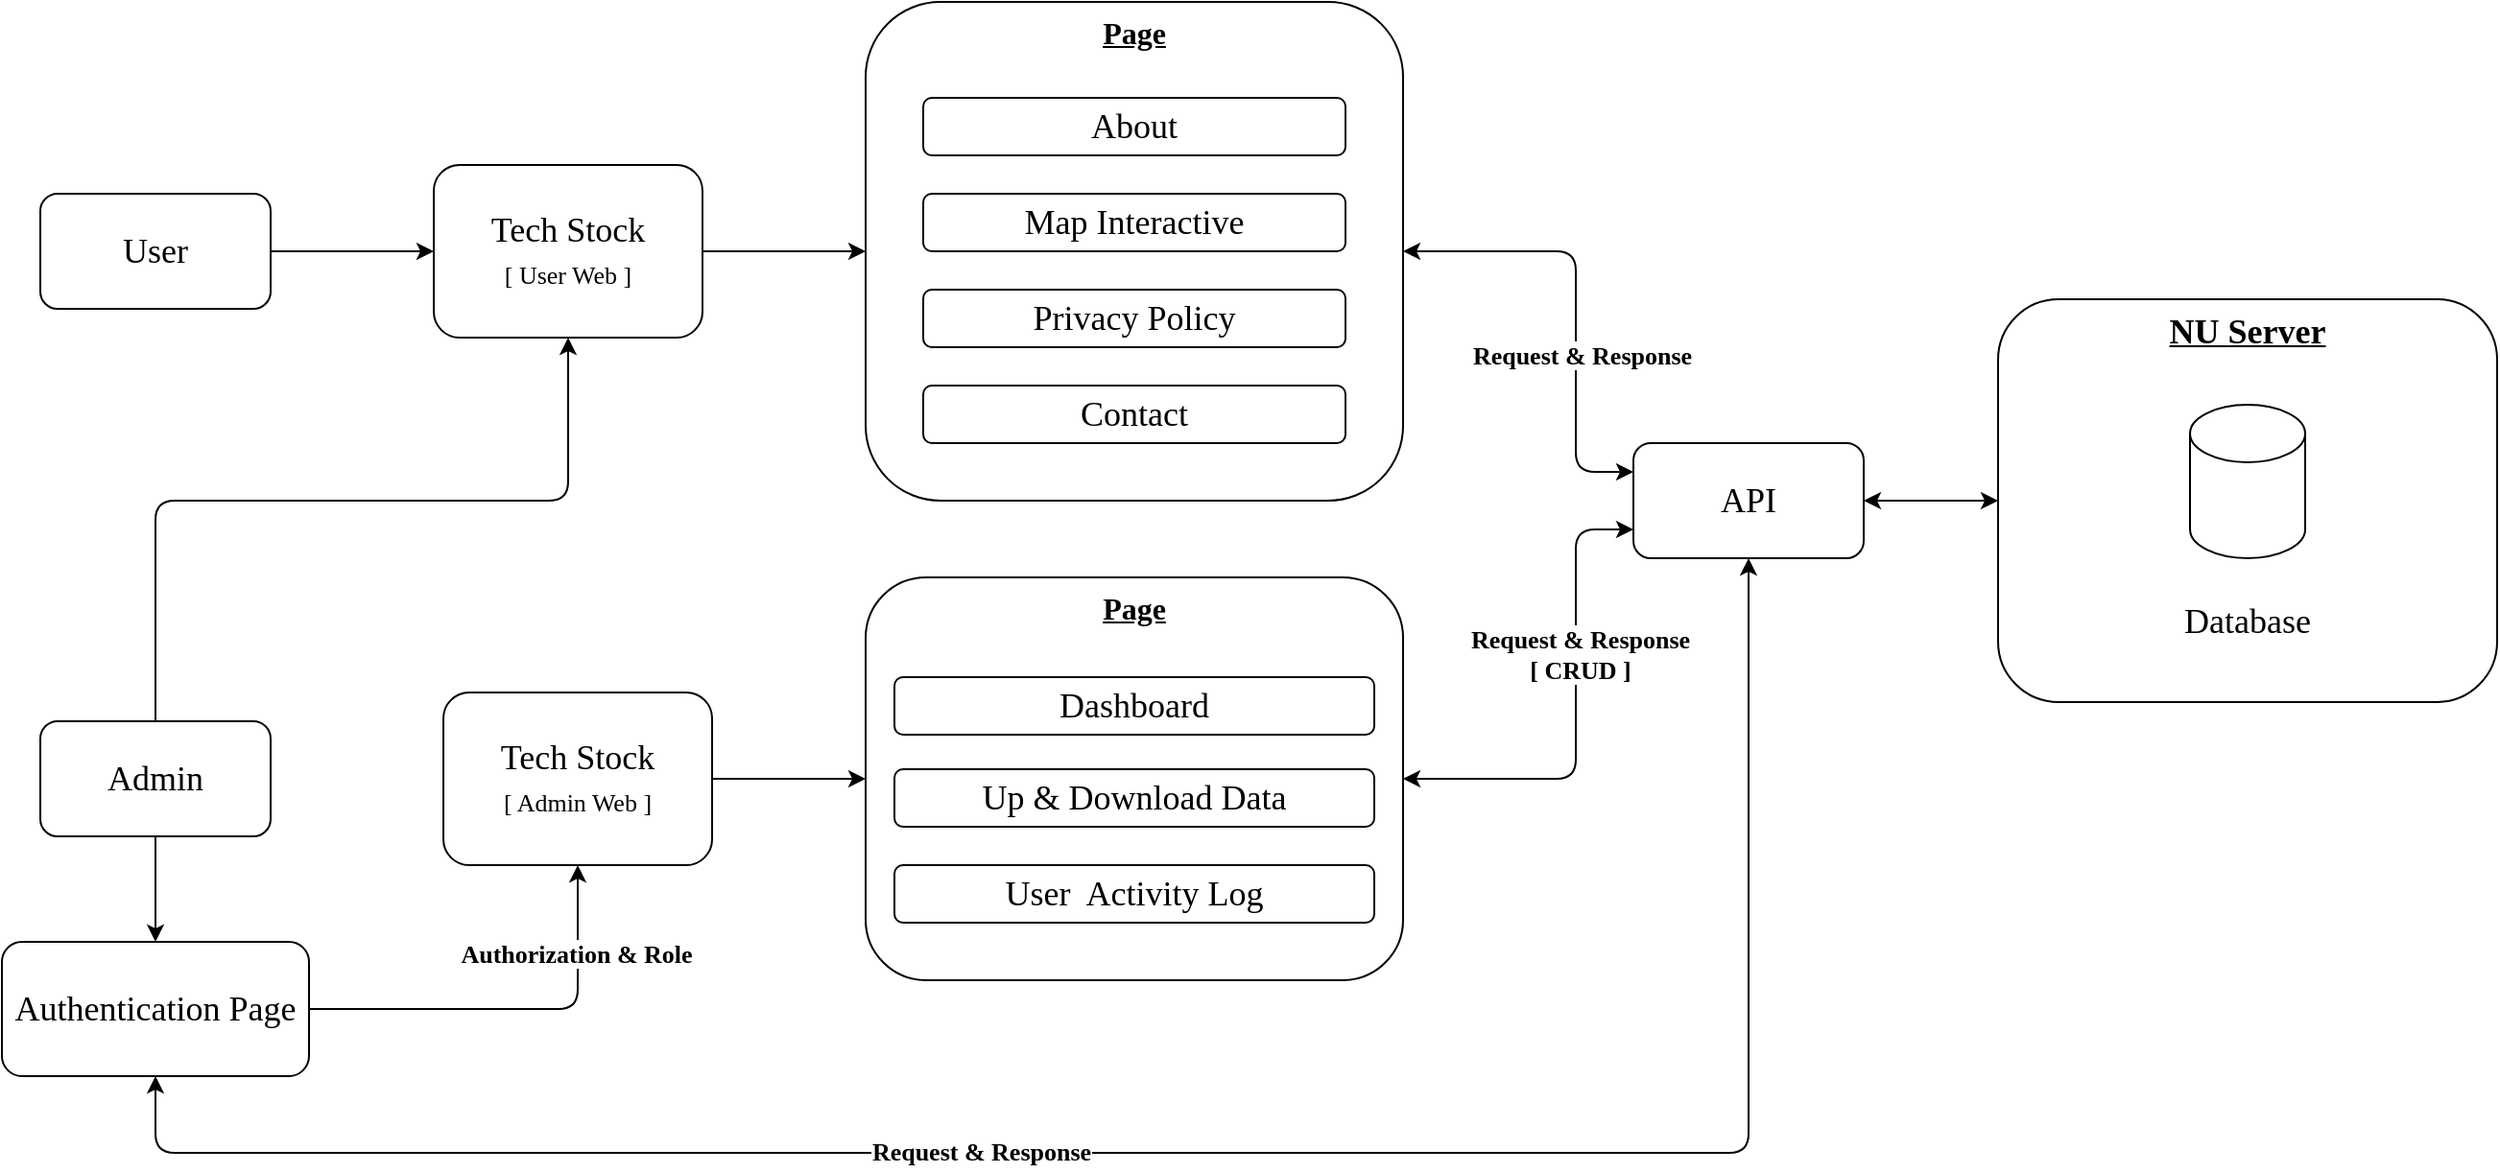 <mxfile version="26.0.10">
  <diagram name="Page-1" id="r04kMvA0Kik2lb05qq4h">
    <mxGraphModel dx="405" dy="-293" grid="1" gridSize="10" guides="1" tooltips="1" connect="1" arrows="1" fold="1" page="1" pageScale="1" pageWidth="850" pageHeight="1100" math="0" shadow="0">
      <root>
        <mxCell id="0" />
        <mxCell id="1" parent="0" />
        <mxCell id="CCbu5MB0F2N-UsjDaiTY-21" value="" style="edgeStyle=orthogonalEdgeStyle;rounded=0;orthogonalLoop=1;jettySize=auto;html=1;" edge="1" parent="1" source="CCbu5MB0F2N-UsjDaiTY-2" target="CCbu5MB0F2N-UsjDaiTY-4">
          <mxGeometry relative="1" as="geometry" />
        </mxCell>
        <mxCell id="CCbu5MB0F2N-UsjDaiTY-2" value="User" style="rounded=1;whiteSpace=wrap;html=1;fontFamily=Chakra Petch;fontSource=https%3A%2F%2Ffonts.googleapis.com%2Fcss%3Ffamily%3DChakra%2BPetch;fontSize=18;" vertex="1" parent="1">
          <mxGeometry x="930" y="1330" width="120" height="60" as="geometry" />
        </mxCell>
        <mxCell id="CCbu5MB0F2N-UsjDaiTY-22" value="" style="edgeStyle=orthogonalEdgeStyle;rounded=0;orthogonalLoop=1;jettySize=auto;html=1;" edge="1" parent="1" source="CCbu5MB0F2N-UsjDaiTY-3" target="CCbu5MB0F2N-UsjDaiTY-7">
          <mxGeometry relative="1" as="geometry" />
        </mxCell>
        <mxCell id="CCbu5MB0F2N-UsjDaiTY-24" style="edgeStyle=orthogonalEdgeStyle;rounded=1;orthogonalLoop=1;jettySize=auto;html=1;entryX=0.5;entryY=1;entryDx=0;entryDy=0;curved=0;" edge="1" parent="1" source="CCbu5MB0F2N-UsjDaiTY-3" target="CCbu5MB0F2N-UsjDaiTY-4">
          <mxGeometry relative="1" as="geometry">
            <Array as="points">
              <mxPoint x="990" y="1490" />
              <mxPoint x="1205" y="1490" />
            </Array>
          </mxGeometry>
        </mxCell>
        <mxCell id="CCbu5MB0F2N-UsjDaiTY-3" value="Admin" style="rounded=1;whiteSpace=wrap;html=1;fontFamily=Chakra Petch;fontSource=https%3A%2F%2Ffonts.googleapis.com%2Fcss%3Ffamily%3DChakra%2BPetch;fontSize=18;" vertex="1" parent="1">
          <mxGeometry x="930" y="1605" width="120" height="60" as="geometry" />
        </mxCell>
        <mxCell id="CCbu5MB0F2N-UsjDaiTY-27" style="edgeStyle=orthogonalEdgeStyle;rounded=0;orthogonalLoop=1;jettySize=auto;html=1;entryX=0;entryY=0.5;entryDx=0;entryDy=0;" edge="1" parent="1" source="CCbu5MB0F2N-UsjDaiTY-4" target="CCbu5MB0F2N-UsjDaiTY-18">
          <mxGeometry relative="1" as="geometry" />
        </mxCell>
        <mxCell id="CCbu5MB0F2N-UsjDaiTY-4" value="Tech Stock&lt;div&gt;&lt;font style=&quot;font-size: 13px;&quot;&gt;[ User Web ]&lt;/font&gt;&lt;/div&gt;" style="rounded=1;whiteSpace=wrap;html=1;fontFamily=Chakra Petch;fontSource=https%3A%2F%2Ffonts.googleapis.com%2Fcss%3Ffamily%3DChakra%2BPetch;fontSize=18;" vertex="1" parent="1">
          <mxGeometry x="1135" y="1315" width="140" height="90" as="geometry" />
        </mxCell>
        <mxCell id="CCbu5MB0F2N-UsjDaiTY-41" style="edgeStyle=orthogonalEdgeStyle;rounded=0;orthogonalLoop=1;jettySize=auto;html=1;entryX=0;entryY=0.5;entryDx=0;entryDy=0;startArrow=classic;startFill=1;" edge="1" parent="1" source="CCbu5MB0F2N-UsjDaiTY-5" target="CCbu5MB0F2N-UsjDaiTY-13">
          <mxGeometry relative="1" as="geometry" />
        </mxCell>
        <mxCell id="CCbu5MB0F2N-UsjDaiTY-5" value="API" style="rounded=1;whiteSpace=wrap;html=1;fontFamily=Chakra Petch;fontSource=https%3A%2F%2Ffonts.googleapis.com%2Fcss%3Ffamily%3DChakra%2BPetch;fontSize=18;" vertex="1" parent="1">
          <mxGeometry x="1760" y="1460" width="120" height="60" as="geometry" />
        </mxCell>
        <mxCell id="CCbu5MB0F2N-UsjDaiTY-23" value="" style="edgeStyle=orthogonalEdgeStyle;rounded=1;orthogonalLoop=1;jettySize=auto;html=1;curved=0;" edge="1" parent="1" source="CCbu5MB0F2N-UsjDaiTY-7" target="CCbu5MB0F2N-UsjDaiTY-10">
          <mxGeometry relative="1" as="geometry" />
        </mxCell>
        <mxCell id="CCbu5MB0F2N-UsjDaiTY-42" style="edgeStyle=orthogonalEdgeStyle;rounded=1;orthogonalLoop=1;jettySize=auto;html=1;curved=0;startArrow=classic;startFill=1;" edge="1" parent="1" source="CCbu5MB0F2N-UsjDaiTY-7" target="CCbu5MB0F2N-UsjDaiTY-5">
          <mxGeometry relative="1" as="geometry">
            <Array as="points">
              <mxPoint x="990" y="1830" />
              <mxPoint x="1820" y="1830" />
            </Array>
          </mxGeometry>
        </mxCell>
        <mxCell id="CCbu5MB0F2N-UsjDaiTY-7" value="Authentication Page" style="rounded=1;whiteSpace=wrap;html=1;fontFamily=Chakra Petch;fontSource=https%3A%2F%2Ffonts.googleapis.com%2Fcss%3Ffamily%3DChakra%2BPetch;fontSize=18;" vertex="1" parent="1">
          <mxGeometry x="910" y="1720" width="160" height="70" as="geometry" />
        </mxCell>
        <mxCell id="CCbu5MB0F2N-UsjDaiTY-38" style="edgeStyle=orthogonalEdgeStyle;rounded=0;orthogonalLoop=1;jettySize=auto;html=1;" edge="1" parent="1" source="CCbu5MB0F2N-UsjDaiTY-10" target="CCbu5MB0F2N-UsjDaiTY-30">
          <mxGeometry relative="1" as="geometry" />
        </mxCell>
        <mxCell id="CCbu5MB0F2N-UsjDaiTY-10" value="Tech Stock&lt;div&gt;&lt;font style=&quot;font-size: 13px;&quot;&gt;[ Admin Web ]&lt;/font&gt;&lt;/div&gt;" style="rounded=1;whiteSpace=wrap;html=1;fontFamily=Chakra Petch;fontSource=https%3A%2F%2Ffonts.googleapis.com%2Fcss%3Ffamily%3DChakra%2BPetch;fontSize=18;" vertex="1" parent="1">
          <mxGeometry x="1140" y="1590" width="140" height="90" as="geometry" />
        </mxCell>
        <mxCell id="CCbu5MB0F2N-UsjDaiTY-25" value="" style="group" vertex="1" connectable="0" parent="1">
          <mxGeometry x="1360" y="1230" width="280" height="260" as="geometry" />
        </mxCell>
        <mxCell id="CCbu5MB0F2N-UsjDaiTY-18" value="&lt;font style=&quot;font-size: 16px;&quot; data-font-src=&quot;https://fonts.googleapis.com/css?family=Chakra+Petch&quot; face=&quot;Chakra Petch&quot;&gt;&lt;u&gt;&lt;b&gt;Page&lt;/b&gt;&lt;/u&gt;&lt;/font&gt;" style="rounded=1;whiteSpace=wrap;html=1;verticalAlign=top;" vertex="1" parent="CCbu5MB0F2N-UsjDaiTY-25">
          <mxGeometry width="280" height="260" as="geometry" />
        </mxCell>
        <mxCell id="CCbu5MB0F2N-UsjDaiTY-8" value="About" style="rounded=1;whiteSpace=wrap;html=1;fontFamily=Chakra Petch;fontSource=https%3A%2F%2Ffonts.googleapis.com%2Fcss%3Ffamily%3DChakra%2BPetch;fontSize=18;" vertex="1" parent="CCbu5MB0F2N-UsjDaiTY-25">
          <mxGeometry x="30" y="50" width="220" height="30" as="geometry" />
        </mxCell>
        <mxCell id="CCbu5MB0F2N-UsjDaiTY-9" value="Map Interactive" style="rounded=1;whiteSpace=wrap;html=1;fontFamily=Chakra Petch;fontSource=https%3A%2F%2Ffonts.googleapis.com%2Fcss%3Ffamily%3DChakra%2BPetch;fontSize=18;" vertex="1" parent="CCbu5MB0F2N-UsjDaiTY-25">
          <mxGeometry x="30" y="100" width="220" height="30" as="geometry" />
        </mxCell>
        <mxCell id="CCbu5MB0F2N-UsjDaiTY-15" value="Privacy Policy" style="rounded=1;whiteSpace=wrap;html=1;fontFamily=Chakra Petch;fontSource=https%3A%2F%2Ffonts.googleapis.com%2Fcss%3Ffamily%3DChakra%2BPetch;fontSize=18;" vertex="1" parent="CCbu5MB0F2N-UsjDaiTY-25">
          <mxGeometry x="30" y="150" width="220" height="30" as="geometry" />
        </mxCell>
        <mxCell id="CCbu5MB0F2N-UsjDaiTY-28" value="Contact" style="rounded=1;whiteSpace=wrap;html=1;fontFamily=Chakra Petch;fontSource=https%3A%2F%2Ffonts.googleapis.com%2Fcss%3Ffamily%3DChakra%2BPetch;fontSize=18;" vertex="1" parent="CCbu5MB0F2N-UsjDaiTY-25">
          <mxGeometry x="30" y="200" width="220" height="30" as="geometry" />
        </mxCell>
        <mxCell id="CCbu5MB0F2N-UsjDaiTY-29" value="" style="group" vertex="1" connectable="0" parent="1">
          <mxGeometry x="1360" y="1530" width="280" height="260" as="geometry" />
        </mxCell>
        <mxCell id="CCbu5MB0F2N-UsjDaiTY-30" value="&lt;font style=&quot;font-size: 16px;&quot; data-font-src=&quot;https://fonts.googleapis.com/css?family=Chakra+Petch&quot; face=&quot;Chakra Petch&quot;&gt;&lt;u&gt;&lt;b&gt;Page&lt;/b&gt;&lt;/u&gt;&lt;/font&gt;" style="rounded=1;whiteSpace=wrap;html=1;verticalAlign=top;" vertex="1" parent="CCbu5MB0F2N-UsjDaiTY-29">
          <mxGeometry width="280" height="210" as="geometry" />
        </mxCell>
        <mxCell id="CCbu5MB0F2N-UsjDaiTY-6" value="Dashboard" style="rounded=1;whiteSpace=wrap;html=1;fontFamily=Chakra Petch;fontSource=https%3A%2F%2Ffonts.googleapis.com%2Fcss%3Ffamily%3DChakra%2BPetch;fontSize=18;" vertex="1" parent="CCbu5MB0F2N-UsjDaiTY-29">
          <mxGeometry x="15" y="52" width="250" height="30" as="geometry" />
        </mxCell>
        <mxCell id="CCbu5MB0F2N-UsjDaiTY-12" value="Up &amp;amp; Download Data" style="rounded=1;whiteSpace=wrap;html=1;fontFamily=Chakra Petch;fontSource=https%3A%2F%2Ffonts.googleapis.com%2Fcss%3Ffamily%3DChakra%2BPetch;fontSize=18;" vertex="1" parent="CCbu5MB0F2N-UsjDaiTY-29">
          <mxGeometry x="15" y="100" width="250" height="30" as="geometry" />
        </mxCell>
        <mxCell id="CCbu5MB0F2N-UsjDaiTY-14" value="User&amp;nbsp; Activity Log" style="rounded=1;whiteSpace=wrap;html=1;fontFamily=Chakra Petch;fontSource=https%3A%2F%2Ffonts.googleapis.com%2Fcss%3Ffamily%3DChakra%2BPetch;fontSize=18;" vertex="1" parent="CCbu5MB0F2N-UsjDaiTY-29">
          <mxGeometry x="15" y="150" width="250" height="30" as="geometry" />
        </mxCell>
        <mxCell id="CCbu5MB0F2N-UsjDaiTY-39" style="edgeStyle=orthogonalEdgeStyle;rounded=1;orthogonalLoop=1;jettySize=auto;html=1;entryX=0;entryY=0.25;entryDx=0;entryDy=0;curved=0;startArrow=classic;startFill=1;" edge="1" parent="1" source="CCbu5MB0F2N-UsjDaiTY-18" target="CCbu5MB0F2N-UsjDaiTY-5">
          <mxGeometry relative="1" as="geometry">
            <Array as="points">
              <mxPoint x="1730" y="1360" />
              <mxPoint x="1730" y="1475" />
            </Array>
          </mxGeometry>
        </mxCell>
        <mxCell id="CCbu5MB0F2N-UsjDaiTY-40" style="edgeStyle=orthogonalEdgeStyle;rounded=1;orthogonalLoop=1;jettySize=auto;html=1;entryX=0;entryY=0.75;entryDx=0;entryDy=0;curved=0;startArrow=classic;startFill=1;" edge="1" parent="1" source="CCbu5MB0F2N-UsjDaiTY-30" target="CCbu5MB0F2N-UsjDaiTY-5">
          <mxGeometry relative="1" as="geometry">
            <Array as="points">
              <mxPoint x="1730" y="1635" />
              <mxPoint x="1730" y="1505" />
            </Array>
          </mxGeometry>
        </mxCell>
        <mxCell id="CCbu5MB0F2N-UsjDaiTY-47" value="Request &amp;amp; Response&lt;div&gt;&lt;span style=&quot;background-color: light-dark(#ffffff, var(--ge-dark-color, #121212)); color: light-dark(rgb(0, 0, 0), rgb(255, 255, 255));&quot;&gt;[ CRUD ]&lt;/span&gt;&lt;/div&gt;" style="edgeLabel;html=1;align=center;verticalAlign=middle;resizable=0;points=[];fontFamily=Chakra Petch;fontSource=https%3A%2F%2Ffonts.googleapis.com%2Fcss%3Ffamily%3DChakra%2BPetch;fontStyle=1;fontSize=13;" vertex="1" connectable="0" parent="CCbu5MB0F2N-UsjDaiTY-40">
          <mxGeometry x="-0.463" y="3" relative="1" as="geometry">
            <mxPoint x="25" y="-62" as="offset" />
          </mxGeometry>
        </mxCell>
        <mxCell id="CCbu5MB0F2N-UsjDaiTY-46" value="" style="group" vertex="1" connectable="0" parent="1">
          <mxGeometry x="1950" y="1385" width="260" height="210" as="geometry" />
        </mxCell>
        <mxCell id="CCbu5MB0F2N-UsjDaiTY-13" value="&lt;b&gt;&lt;u&gt;NU&amp;nbsp;&lt;span style=&quot;background-color: transparent; color: light-dark(rgb(0, 0, 0), rgb(255, 255, 255));&quot;&gt;Server&lt;/span&gt;&lt;/u&gt;&lt;/b&gt;&lt;div&gt;&lt;span style=&quot;background-color: transparent; color: light-dark(rgb(0, 0, 0), rgb(255, 255, 255));&quot;&gt;&lt;br&gt;&lt;/span&gt;&lt;/div&gt;&lt;div&gt;&lt;span style=&quot;background-color: transparent; color: light-dark(rgb(0, 0, 0), rgb(255, 255, 255));&quot;&gt;&lt;br&gt;&lt;/span&gt;&lt;/div&gt;&lt;div&gt;&lt;span style=&quot;background-color: transparent; color: light-dark(rgb(0, 0, 0), rgb(255, 255, 255));&quot;&gt;&lt;br&gt;&lt;/span&gt;&lt;/div&gt;&lt;div&gt;&lt;span style=&quot;background-color: transparent; color: light-dark(rgb(0, 0, 0), rgb(255, 255, 255));&quot;&gt;&lt;br&gt;&lt;/span&gt;&lt;/div&gt;&lt;div&gt;&lt;span style=&quot;background-color: transparent; color: light-dark(rgb(0, 0, 0), rgb(255, 255, 255));&quot;&gt;&lt;br&gt;&lt;/span&gt;&lt;/div&gt;&lt;div&gt;&lt;br&gt;&lt;/div&gt;&lt;div&gt;&lt;span style=&quot;background-color: transparent; color: light-dark(rgb(0, 0, 0), rgb(255, 255, 255));&quot;&gt;Database&lt;/span&gt;&lt;/div&gt;" style="rounded=1;whiteSpace=wrap;html=1;fontFamily=Chakra Petch;fontSource=https%3A%2F%2Ffonts.googleapis.com%2Fcss%3Ffamily%3DChakra%2BPetch;fontSize=18;verticalAlign=top;" vertex="1" parent="CCbu5MB0F2N-UsjDaiTY-46">
          <mxGeometry width="260" height="210" as="geometry" />
        </mxCell>
        <mxCell id="CCbu5MB0F2N-UsjDaiTY-43" value="" style="shape=cylinder3;whiteSpace=wrap;html=1;boundedLbl=1;backgroundOutline=1;size=15;" vertex="1" parent="CCbu5MB0F2N-UsjDaiTY-46">
          <mxGeometry x="100" y="55" width="60" height="80" as="geometry" />
        </mxCell>
        <mxCell id="CCbu5MB0F2N-UsjDaiTY-48" value="&lt;span&gt;Request &amp;amp; Response&lt;/span&gt;" style="edgeLabel;html=1;align=center;verticalAlign=middle;resizable=0;points=[];fontFamily=Chakra Petch;fontSource=https%3A%2F%2Ffonts.googleapis.com%2Fcss%3Ffamily%3DChakra%2BPetch;fontStyle=1;fontSize=13;" vertex="1" connectable="0" parent="1">
          <mxGeometry x="1732.997" y="1414" as="geometry" />
        </mxCell>
        <mxCell id="CCbu5MB0F2N-UsjDaiTY-49" value="Request &amp;amp; Response" style="edgeLabel;html=1;align=center;verticalAlign=middle;resizable=0;points=[];fontFamily=Chakra Petch;fontSource=https%3A%2F%2Ffonts.googleapis.com%2Fcss%3Ffamily%3DChakra%2BPetch;fontStyle=1;fontSize=13;labelBackgroundColor=default;" vertex="1" connectable="0" parent="1">
          <mxGeometry x="1742.997" y="1423" as="geometry">
            <mxPoint x="-323" y="406" as="offset" />
          </mxGeometry>
        </mxCell>
        <mxCell id="CCbu5MB0F2N-UsjDaiTY-52" value="&lt;span&gt;Authorization &amp;amp; Role&lt;/span&gt;" style="edgeLabel;html=1;align=center;verticalAlign=middle;resizable=0;points=[];fontFamily=Chakra Petch;fontSource=https%3A%2F%2Ffonts.googleapis.com%2Fcss%3Ffamily%3DChakra%2BPetch;fontStyle=1;fontSize=13;" vertex="1" connectable="0" parent="1">
          <mxGeometry x="1779.997" y="1390" as="geometry">
            <mxPoint x="-571" y="336" as="offset" />
          </mxGeometry>
        </mxCell>
      </root>
    </mxGraphModel>
  </diagram>
</mxfile>
